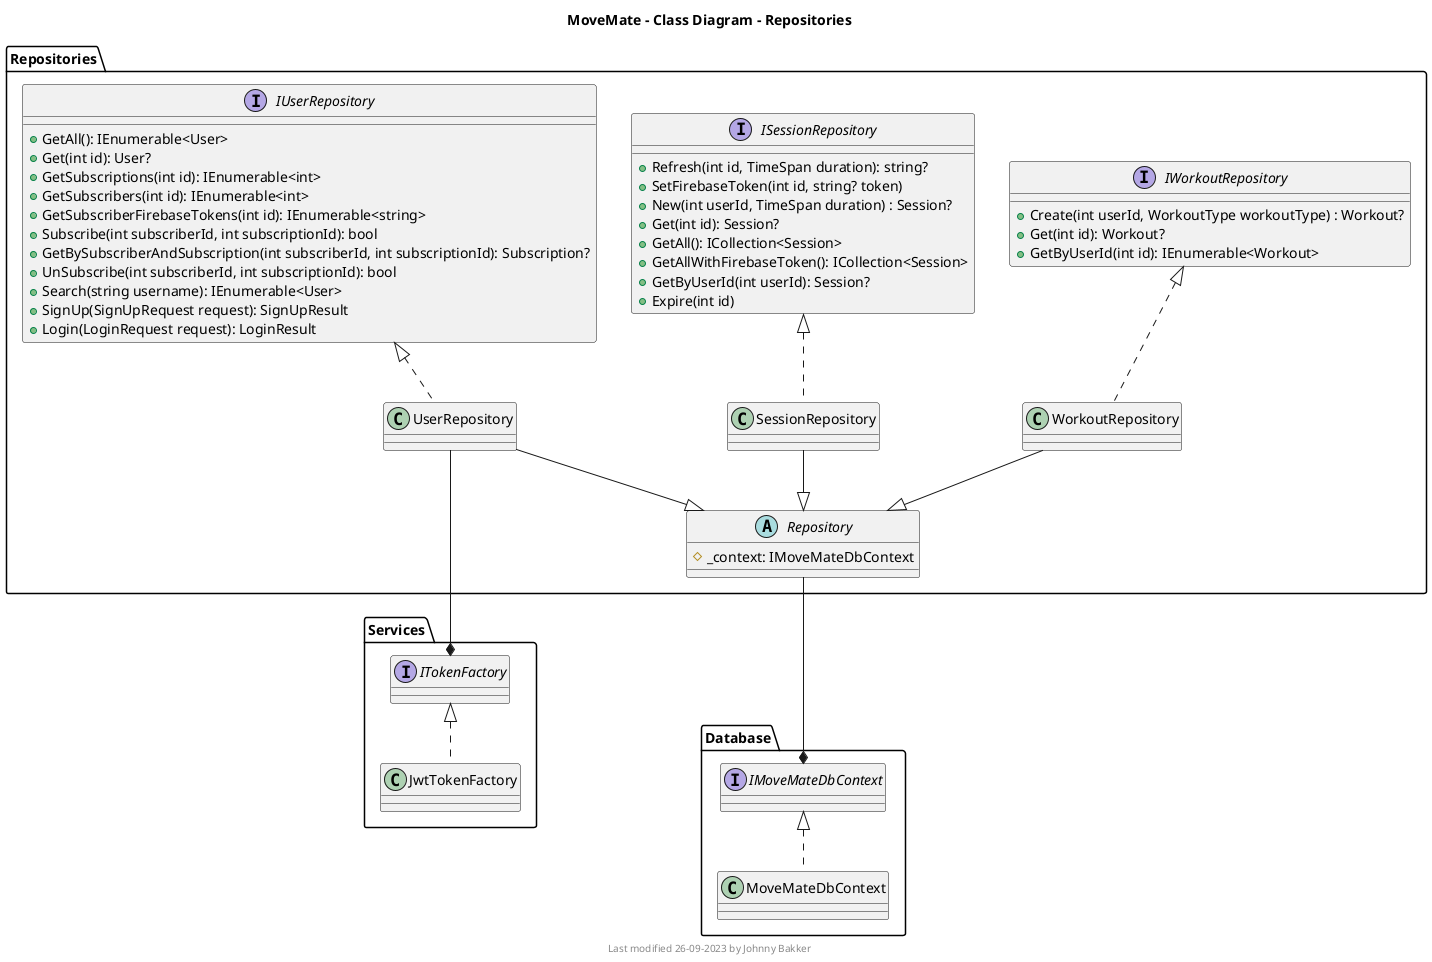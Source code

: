 @startuml Class Diagram Repositories

	title MoveMate - Class Diagram - Repositories
	footer Last modified 26-09-2023 by Johnny Bakker

	namespace Services {
		interface ITokenFactory
		class JwtTokenFactory
		ITokenFactory <|.. JwtTokenFactory
	}

	namespace Repositories {
		abstract Repository {
			#_context: IMoveMateDbContext
		}

		interface ISessionRepository {
			+Refresh(int id, TimeSpan duration): string?
			+SetFirebaseToken(int id, string? token)
			+New(int userId, TimeSpan duration) : Session?
			+Get(int id): Session?
			+GetAll(): ICollection<Session>
			+GetAllWithFirebaseToken(): ICollection<Session>
			+GetByUserId(int userId): Session?
			+Expire(int id) 
		}

		interface IUserRepository {
			+GetAll(): IEnumerable<User>
			+Get(int id): User?
			+GetSubscriptions(int id): IEnumerable<int>
			+GetSubscribers(int id): IEnumerable<int>
			+GetSubscriberFirebaseTokens(int id): IEnumerable<string>
			+Subscribe(int subscriberId, int subscriptionId): bool
			+GetBySubscriberAndSubscription(int subscriberId, int subscriptionId): Subscription?
			+UnSubscribe(int subscriberId, int subscriptionId): bool
			+Search(string username): IEnumerable<User>
			+SignUp(SignUpRequest request): SignUpResult
			+Login(LoginRequest request): LoginResult
		}
		
		interface IWorkoutRepository {
			+Create(int userId, WorkoutType workoutType) : Workout?
			+Get(int id): Workout?
			+GetByUserId(int id): IEnumerable<Workout>
		}

		class SessionRepository
		class UserRepository
		class WorkoutRepository

		ISessionRepository <|.. SessionRepository
		IUserRepository <|.. UserRepository
		IWorkoutRepository <|.. WorkoutRepository

		UserRepository --|> Repository
		WorkoutRepository --|> Repository
		SessionRepository --|> Repository
	}


		
	Repositories.UserRepository ---* Services.ITokenFactory 

	namespace Database {
		interface IMoveMateDbContext
		class MoveMateDbContext
		IMoveMateDbContext <|.. MoveMateDbContext
	}
	Repositories.Repository ---* Database.IMoveMateDbContext

@enduml